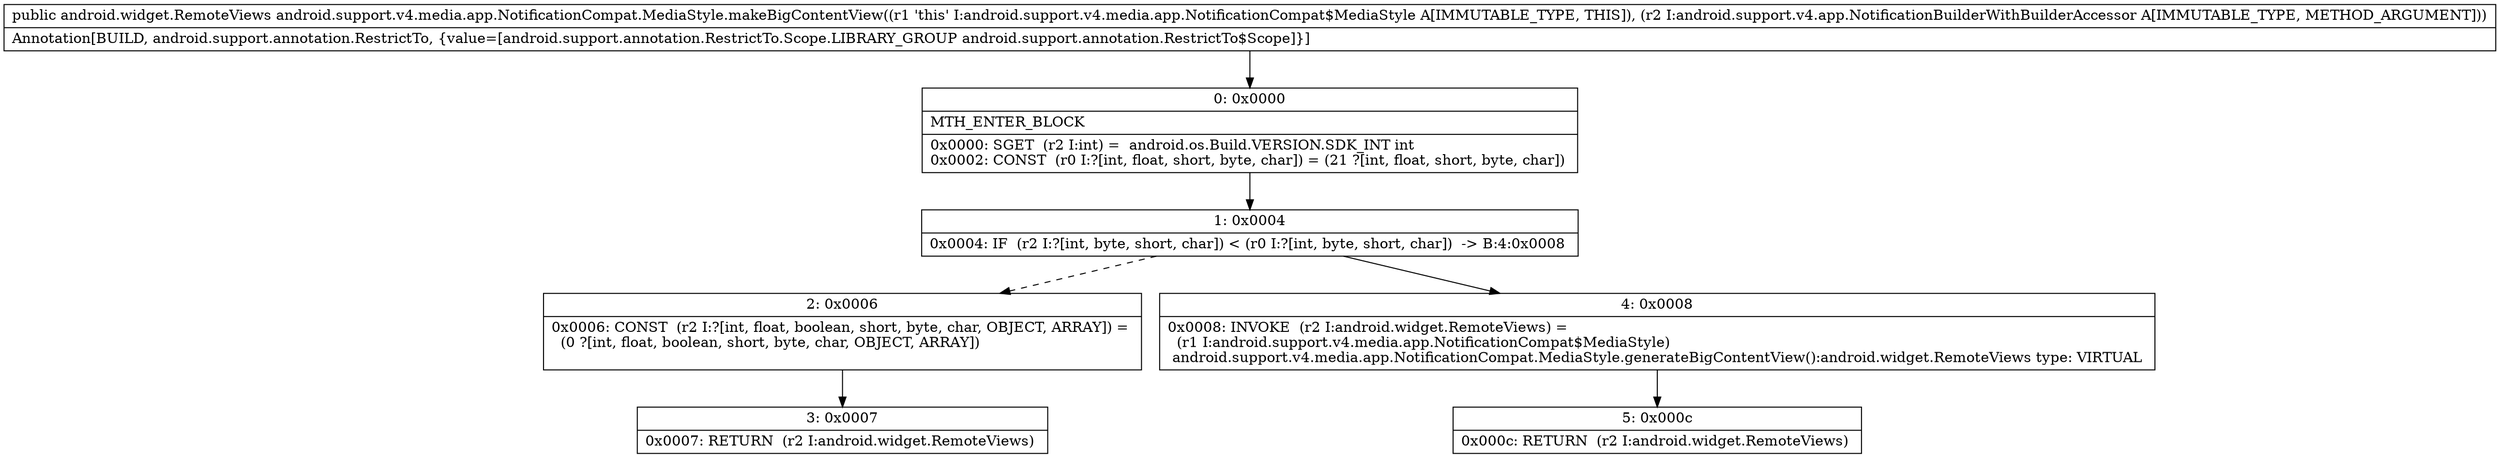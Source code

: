 digraph "CFG forandroid.support.v4.media.app.NotificationCompat.MediaStyle.makeBigContentView(Landroid\/support\/v4\/app\/NotificationBuilderWithBuilderAccessor;)Landroid\/widget\/RemoteViews;" {
Node_0 [shape=record,label="{0\:\ 0x0000|MTH_ENTER_BLOCK\l|0x0000: SGET  (r2 I:int) =  android.os.Build.VERSION.SDK_INT int \l0x0002: CONST  (r0 I:?[int, float, short, byte, char]) = (21 ?[int, float, short, byte, char]) \l}"];
Node_1 [shape=record,label="{1\:\ 0x0004|0x0004: IF  (r2 I:?[int, byte, short, char]) \< (r0 I:?[int, byte, short, char])  \-\> B:4:0x0008 \l}"];
Node_2 [shape=record,label="{2\:\ 0x0006|0x0006: CONST  (r2 I:?[int, float, boolean, short, byte, char, OBJECT, ARRAY]) = \l  (0 ?[int, float, boolean, short, byte, char, OBJECT, ARRAY])\l \l}"];
Node_3 [shape=record,label="{3\:\ 0x0007|0x0007: RETURN  (r2 I:android.widget.RemoteViews) \l}"];
Node_4 [shape=record,label="{4\:\ 0x0008|0x0008: INVOKE  (r2 I:android.widget.RemoteViews) = \l  (r1 I:android.support.v4.media.app.NotificationCompat$MediaStyle)\l android.support.v4.media.app.NotificationCompat.MediaStyle.generateBigContentView():android.widget.RemoteViews type: VIRTUAL \l}"];
Node_5 [shape=record,label="{5\:\ 0x000c|0x000c: RETURN  (r2 I:android.widget.RemoteViews) \l}"];
MethodNode[shape=record,label="{public android.widget.RemoteViews android.support.v4.media.app.NotificationCompat.MediaStyle.makeBigContentView((r1 'this' I:android.support.v4.media.app.NotificationCompat$MediaStyle A[IMMUTABLE_TYPE, THIS]), (r2 I:android.support.v4.app.NotificationBuilderWithBuilderAccessor A[IMMUTABLE_TYPE, METHOD_ARGUMENT]))  | Annotation[BUILD, android.support.annotation.RestrictTo, \{value=[android.support.annotation.RestrictTo.Scope.LIBRARY_GROUP android.support.annotation.RestrictTo$Scope]\}]\l}"];
MethodNode -> Node_0;
Node_0 -> Node_1;
Node_1 -> Node_2[style=dashed];
Node_1 -> Node_4;
Node_2 -> Node_3;
Node_4 -> Node_5;
}

